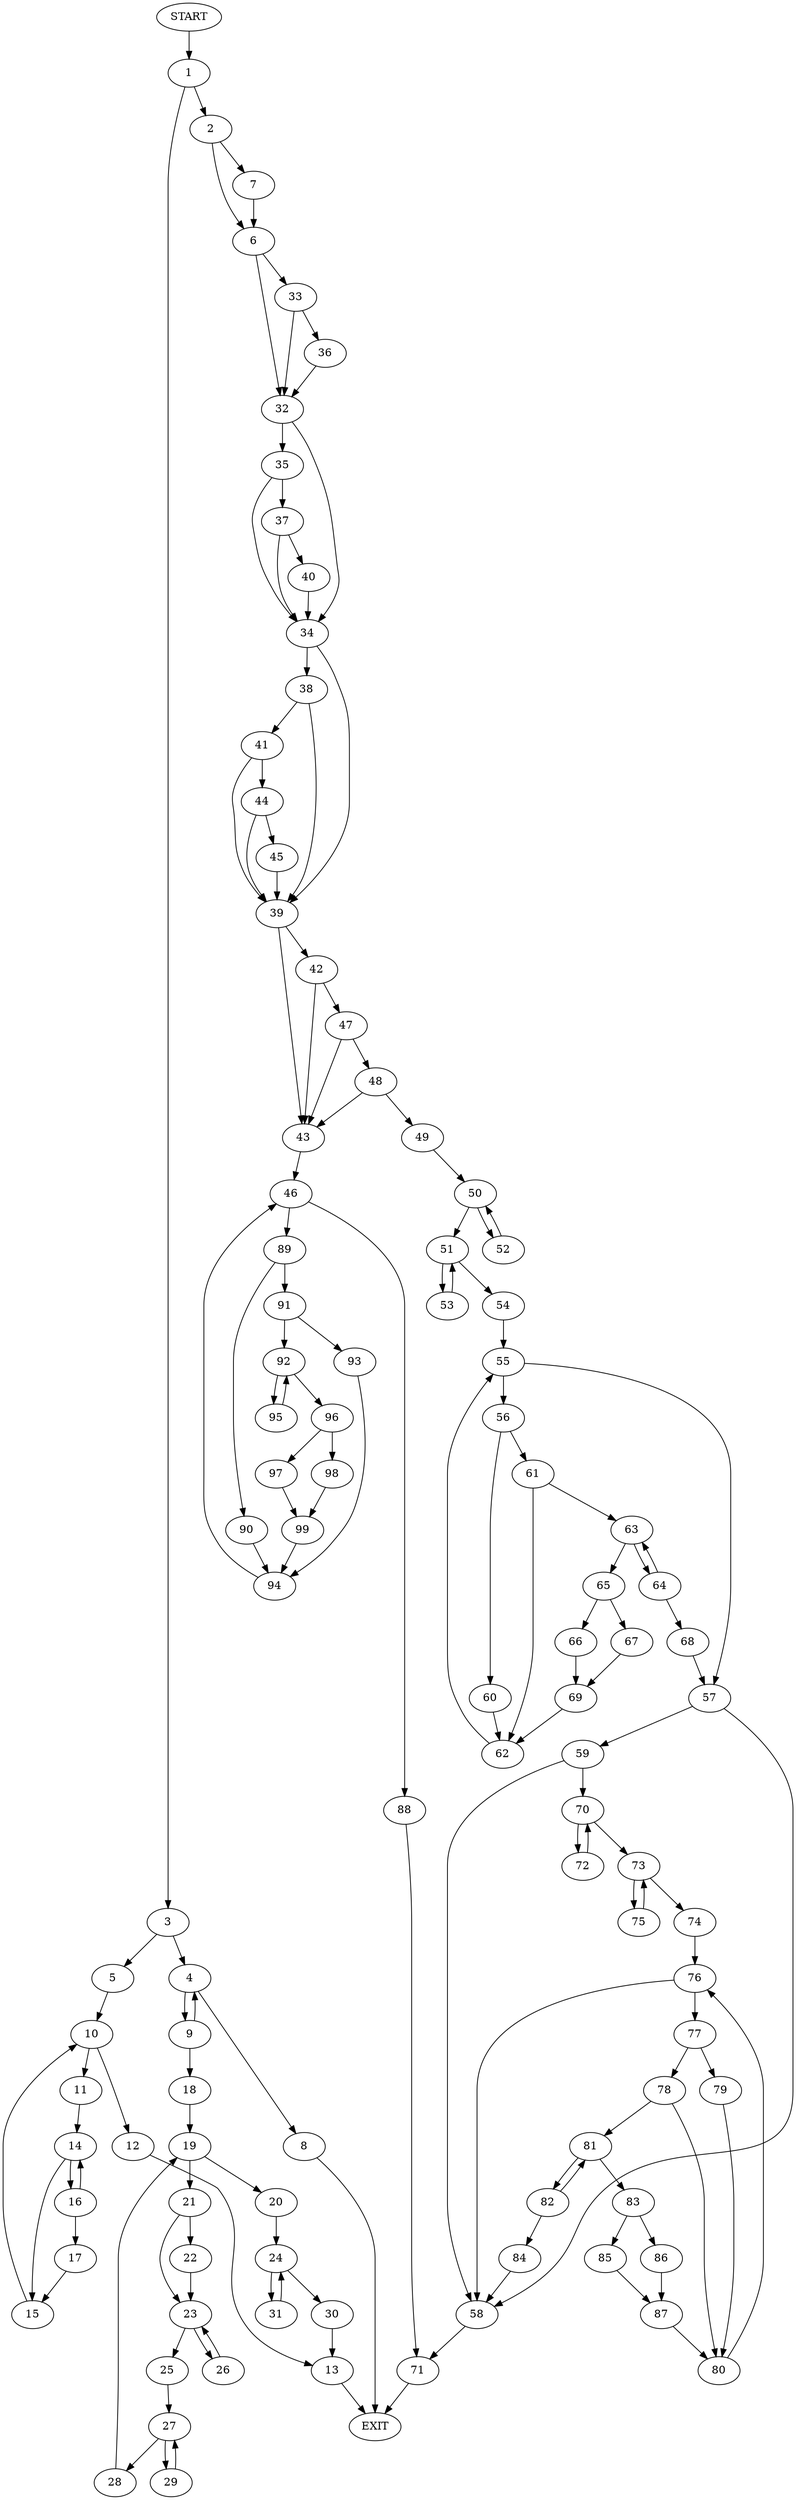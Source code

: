 digraph {
0 [label="START"]
100 [label="EXIT"]
0 -> 1
1 -> 2
1 -> 3
3 -> 4
3 -> 5
2 -> 6
2 -> 7
4 -> 8
4 -> 9
5 -> 10
10 -> 11
10 -> 12
12 -> 13
11 -> 14
14 -> 15
14 -> 16
16 -> 14
16 -> 17
15 -> 10
17 -> 15
13 -> 100
9 -> 18
9 -> 4
8 -> 100
18 -> 19
19 -> 20
19 -> 21
21 -> 22
21 -> 23
20 -> 24
22 -> 23
23 -> 25
23 -> 26
25 -> 27
26 -> 23
27 -> 28
27 -> 29
29 -> 27
28 -> 19
24 -> 30
24 -> 31
31 -> 24
30 -> 13
6 -> 32
6 -> 33
7 -> 6
32 -> 34
32 -> 35
33 -> 32
33 -> 36
36 -> 32
35 -> 34
35 -> 37
34 -> 38
34 -> 39
37 -> 34
37 -> 40
40 -> 34
38 -> 41
38 -> 39
39 -> 42
39 -> 43
41 -> 44
41 -> 39
44 -> 39
44 -> 45
45 -> 39
43 -> 46
42 -> 47
42 -> 43
47 -> 48
47 -> 43
48 -> 49
48 -> 43
49 -> 50
50 -> 51
50 -> 52
51 -> 53
51 -> 54
52 -> 50
54 -> 55
53 -> 51
55 -> 56
55 -> 57
57 -> 58
57 -> 59
56 -> 60
56 -> 61
60 -> 62
61 -> 62
61 -> 63
62 -> 55
63 -> 64
63 -> 65
65 -> 66
65 -> 67
64 -> 63
64 -> 68
68 -> 57
66 -> 69
67 -> 69
69 -> 62
59 -> 70
59 -> 58
58 -> 71
70 -> 72
70 -> 73
73 -> 74
73 -> 75
72 -> 70
75 -> 73
74 -> 76
76 -> 58
76 -> 77
77 -> 78
77 -> 79
78 -> 80
78 -> 81
79 -> 80
80 -> 76
81 -> 82
81 -> 83
82 -> 84
82 -> 81
83 -> 85
83 -> 86
84 -> 58
86 -> 87
85 -> 87
87 -> 80
71 -> 100
46 -> 88
46 -> 89
89 -> 90
89 -> 91
88 -> 71
91 -> 92
91 -> 93
90 -> 94
94 -> 46
92 -> 95
92 -> 96
93 -> 94
95 -> 92
96 -> 97
96 -> 98
98 -> 99
97 -> 99
99 -> 94
}

